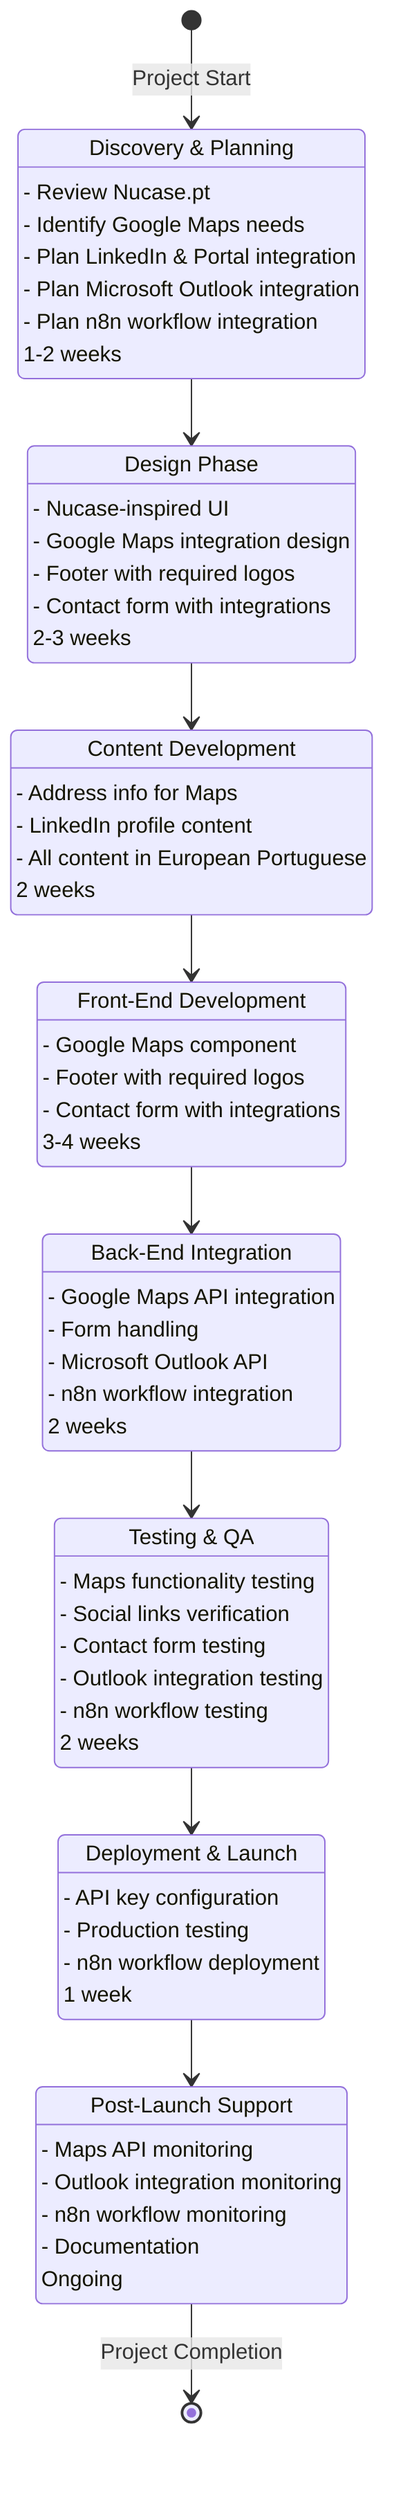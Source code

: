 stateDiagram-v2
    [*] --> Planning: Project Start
    Planning: Discovery & Planning
    Planning: - Review Nucase.pt
    Planning: - Identify Google Maps needs
    Planning: - Plan LinkedIn & Portal integration
    Planning: - Plan Microsoft Outlook integration
    Planning: - Plan n8n workflow integration
    Planning: 1-2 weeks
    
    Planning --> Design
    Design: Design Phase
    Design: - Nucase-inspired UI
    Design: - Google Maps integration design
    Design: - Footer with required logos
    Design: - Contact form with integrations
    Design: 2-3 weeks
    
    Design --> Content
    Content: Content Development
    Content: - Address info for Maps
    Content: - LinkedIn profile content
    Content: - All content in European Portuguese
    Content: 2 weeks
    
    Content --> Frontend
    Frontend: Front-End Development
    Frontend: - Google Maps component
    Frontend: - Footer with required logos
    Frontend: - Contact form with integrations
    Frontend: 3-4 weeks
    
    Frontend --> Backend
    Backend: Back-End Integration
    Backend: - Google Maps API integration
    Backend: - Form handling
    Backend: - Microsoft Outlook API
    Backend: - n8n workflow integration
    Backend: 2 weeks
    
    Backend --> Testing
    Testing: Testing & QA
    Testing: - Maps functionality testing
    Testing: - Social links verification
    Testing: - Contact form testing
    Testing: - Outlook integration testing
    Testing: - n8n workflow testing
    Testing: 2 weeks
    
    Testing --> Deployment
    Deployment: Deployment & Launch
    Deployment: - API key configuration
    Deployment: - Production testing
    Deployment: - n8n workflow deployment
    Deployment: 1 week
    
    Deployment --> Support
    Support: Post-Launch Support
    Support: - Maps API monitoring
    Support: - Outlook integration monitoring
    Support: - n8n workflow monitoring
    Support: - Documentation
    Support: Ongoing
    
    Support --> [*]: Project Completion